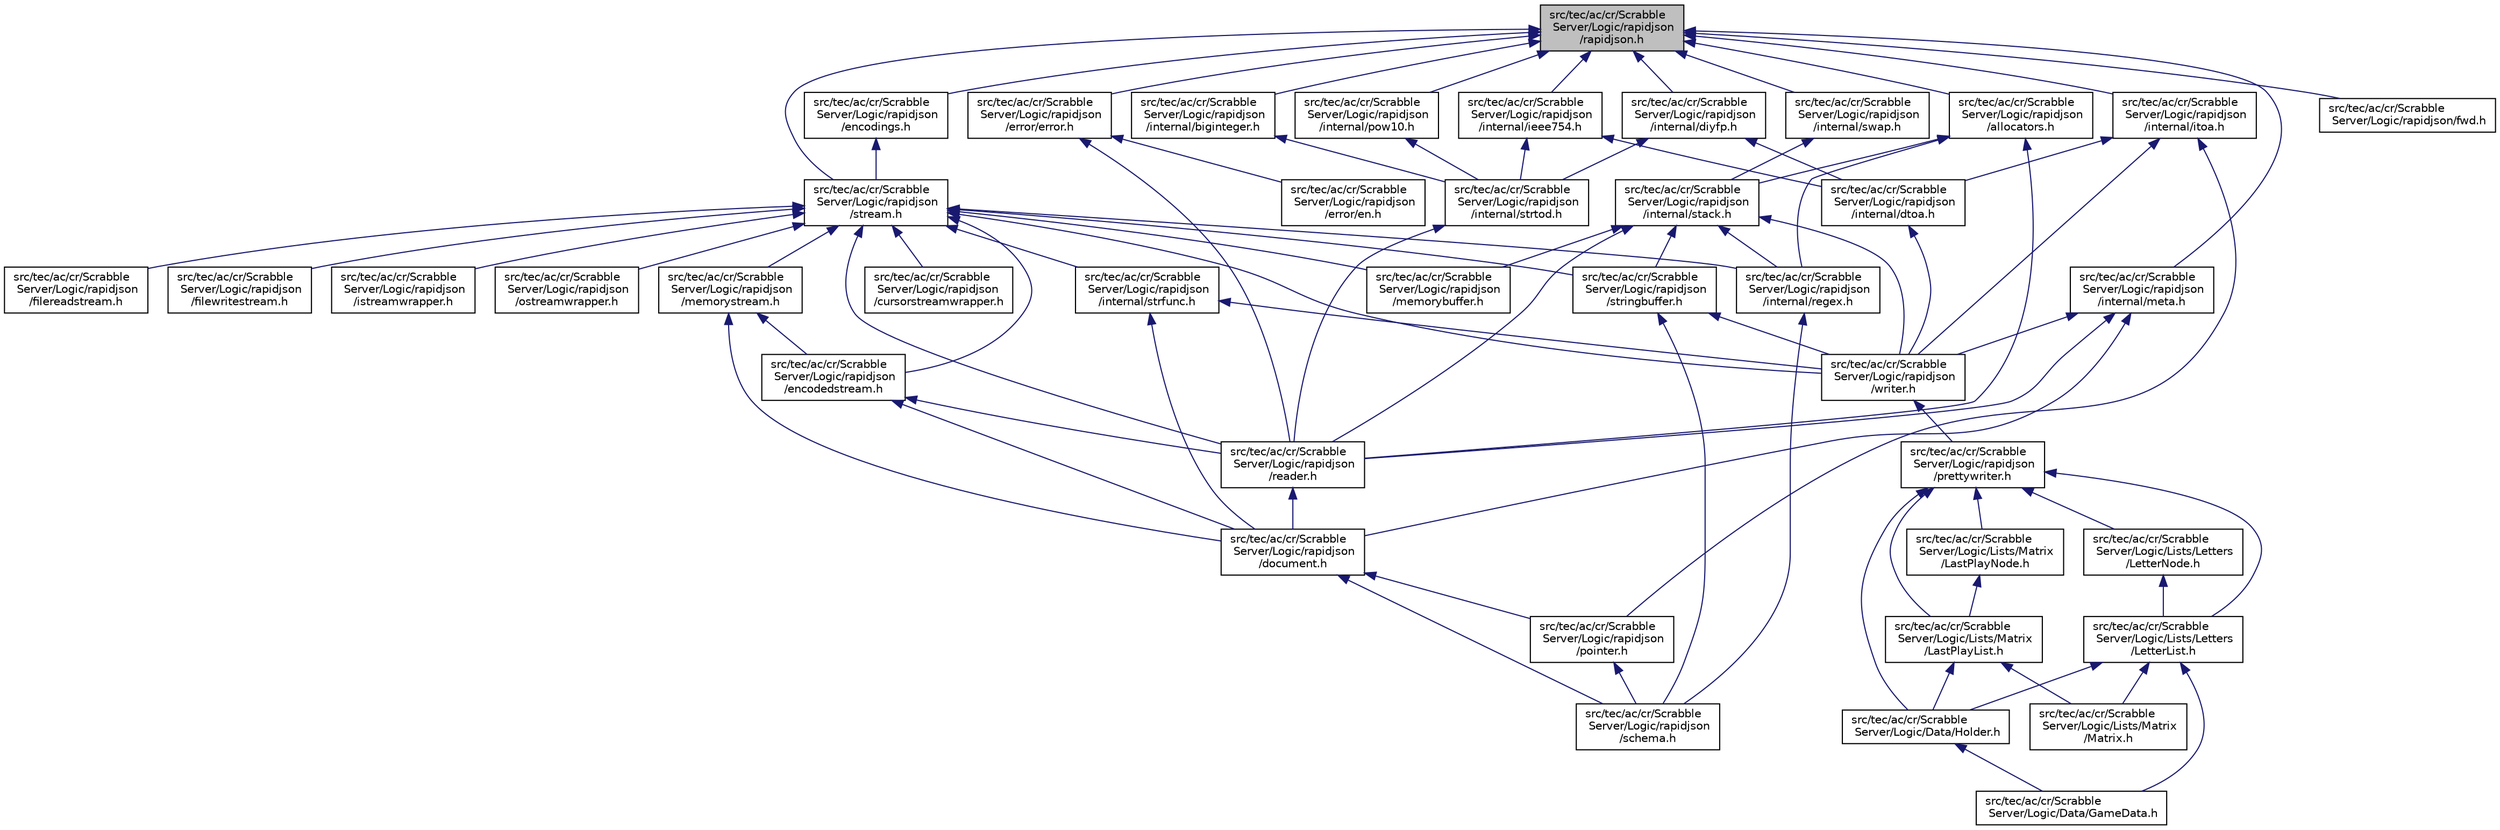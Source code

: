 digraph "src/tec/ac/cr/Scrabble Server/Logic/rapidjson/rapidjson.h"
{
  edge [fontname="Helvetica",fontsize="10",labelfontname="Helvetica",labelfontsize="10"];
  node [fontname="Helvetica",fontsize="10",shape=record];
  Node4 [label="src/tec/ac/cr/Scrabble\l Server/Logic/rapidjson\l/rapidjson.h",height=0.2,width=0.4,color="black", fillcolor="grey75", style="filled", fontcolor="black"];
  Node4 -> Node5 [dir="back",color="midnightblue",fontsize="10",style="solid",fontname="Helvetica"];
  Node5 [label="src/tec/ac/cr/Scrabble\l Server/Logic/rapidjson\l/stream.h",height=0.2,width=0.4,color="black", fillcolor="white", style="filled",URL="$stream_8h_source.html"];
  Node5 -> Node6 [dir="back",color="midnightblue",fontsize="10",style="solid",fontname="Helvetica"];
  Node6 [label="src/tec/ac/cr/Scrabble\l Server/Logic/rapidjson\l/writer.h",height=0.2,width=0.4,color="black", fillcolor="white", style="filled",URL="$writer_8h_source.html"];
  Node6 -> Node7 [dir="back",color="midnightblue",fontsize="10",style="solid",fontname="Helvetica"];
  Node7 [label="src/tec/ac/cr/Scrabble\l Server/Logic/rapidjson\l/prettywriter.h",height=0.2,width=0.4,color="black", fillcolor="white", style="filled",URL="$prettywriter_8h_source.html"];
  Node7 -> Node8 [dir="back",color="midnightblue",fontsize="10",style="solid",fontname="Helvetica"];
  Node8 [label="src/tec/ac/cr/Scrabble\l Server/Logic/Lists/Letters\l/LetterNode.h",height=0.2,width=0.4,color="black", fillcolor="white", style="filled",URL="$LetterNode_8h_source.html"];
  Node8 -> Node9 [dir="back",color="midnightblue",fontsize="10",style="solid",fontname="Helvetica"];
  Node9 [label="src/tec/ac/cr/Scrabble\l Server/Logic/Lists/Letters\l/LetterList.h",height=0.2,width=0.4,color="black", fillcolor="white", style="filled",URL="$LetterList_8h_source.html"];
  Node9 -> Node10 [dir="back",color="midnightblue",fontsize="10",style="solid",fontname="Helvetica"];
  Node10 [label="src/tec/ac/cr/Scrabble\l Server/Logic/Data/GameData.h",height=0.2,width=0.4,color="black", fillcolor="white", style="filled",URL="$GameData_8h_source.html"];
  Node9 -> Node11 [dir="back",color="midnightblue",fontsize="10",style="solid",fontname="Helvetica"];
  Node11 [label="src/tec/ac/cr/Scrabble\l Server/Logic/Data/Holder.h",height=0.2,width=0.4,color="black", fillcolor="white", style="filled",URL="$Holder_8h_source.html"];
  Node11 -> Node10 [dir="back",color="midnightblue",fontsize="10",style="solid",fontname="Helvetica"];
  Node9 -> Node12 [dir="back",color="midnightblue",fontsize="10",style="solid",fontname="Helvetica"];
  Node12 [label="src/tec/ac/cr/Scrabble\l Server/Logic/Lists/Matrix\l/Matrix.h",height=0.2,width=0.4,color="black", fillcolor="white", style="filled",URL="$Matrix_8h_source.html"];
  Node7 -> Node9 [dir="back",color="midnightblue",fontsize="10",style="solid",fontname="Helvetica"];
  Node7 -> Node11 [dir="back",color="midnightblue",fontsize="10",style="solid",fontname="Helvetica"];
  Node7 -> Node13 [dir="back",color="midnightblue",fontsize="10",style="solid",fontname="Helvetica"];
  Node13 [label="src/tec/ac/cr/Scrabble\l Server/Logic/Lists/Matrix\l/LastPlayNode.h",height=0.2,width=0.4,color="black", fillcolor="white", style="filled",URL="$LastPlayNode_8h_source.html"];
  Node13 -> Node14 [dir="back",color="midnightblue",fontsize="10",style="solid",fontname="Helvetica"];
  Node14 [label="src/tec/ac/cr/Scrabble\l Server/Logic/Lists/Matrix\l/LastPlayList.h",height=0.2,width=0.4,color="black", fillcolor="white", style="filled",URL="$LastPlayList_8h_source.html"];
  Node14 -> Node11 [dir="back",color="midnightblue",fontsize="10",style="solid",fontname="Helvetica"];
  Node14 -> Node12 [dir="back",color="midnightblue",fontsize="10",style="solid",fontname="Helvetica"];
  Node7 -> Node14 [dir="back",color="midnightblue",fontsize="10",style="solid",fontname="Helvetica"];
  Node5 -> Node15 [dir="back",color="midnightblue",fontsize="10",style="solid",fontname="Helvetica"];
  Node15 [label="src/tec/ac/cr/Scrabble\l Server/Logic/rapidjson\l/internal/strfunc.h",height=0.2,width=0.4,color="black", fillcolor="white", style="filled",URL="$strfunc_8h_source.html"];
  Node15 -> Node6 [dir="back",color="midnightblue",fontsize="10",style="solid",fontname="Helvetica"];
  Node15 -> Node16 [dir="back",color="midnightblue",fontsize="10",style="solid",fontname="Helvetica"];
  Node16 [label="src/tec/ac/cr/Scrabble\l Server/Logic/rapidjson\l/document.h",height=0.2,width=0.4,color="black", fillcolor="white", style="filled",URL="$document_8h.html"];
  Node16 -> Node17 [dir="back",color="midnightblue",fontsize="10",style="solid",fontname="Helvetica"];
  Node17 [label="src/tec/ac/cr/Scrabble\l Server/Logic/rapidjson\l/pointer.h",height=0.2,width=0.4,color="black", fillcolor="white", style="filled",URL="$pointer_8h_source.html"];
  Node17 -> Node18 [dir="back",color="midnightblue",fontsize="10",style="solid",fontname="Helvetica"];
  Node18 [label="src/tec/ac/cr/Scrabble\l Server/Logic/rapidjson\l/schema.h",height=0.2,width=0.4,color="black", fillcolor="white", style="filled",URL="$schema_8h_source.html"];
  Node16 -> Node18 [dir="back",color="midnightblue",fontsize="10",style="solid",fontname="Helvetica"];
  Node5 -> Node19 [dir="back",color="midnightblue",fontsize="10",style="solid",fontname="Helvetica"];
  Node19 [label="src/tec/ac/cr/Scrabble\l Server/Logic/rapidjson\l/stringbuffer.h",height=0.2,width=0.4,color="black", fillcolor="white", style="filled",URL="$stringbuffer_8h_source.html"];
  Node19 -> Node6 [dir="back",color="midnightblue",fontsize="10",style="solid",fontname="Helvetica"];
  Node19 -> Node18 [dir="back",color="midnightblue",fontsize="10",style="solid",fontname="Helvetica"];
  Node5 -> Node20 [dir="back",color="midnightblue",fontsize="10",style="solid",fontname="Helvetica"];
  Node20 [label="src/tec/ac/cr/Scrabble\l Server/Logic/rapidjson\l/reader.h",height=0.2,width=0.4,color="black", fillcolor="white", style="filled",URL="$reader_8h.html"];
  Node20 -> Node16 [dir="back",color="midnightblue",fontsize="10",style="solid",fontname="Helvetica"];
  Node5 -> Node21 [dir="back",color="midnightblue",fontsize="10",style="solid",fontname="Helvetica"];
  Node21 [label="src/tec/ac/cr/Scrabble\l Server/Logic/rapidjson\l/encodedstream.h",height=0.2,width=0.4,color="black", fillcolor="white", style="filled",URL="$encodedstream_8h_source.html"];
  Node21 -> Node20 [dir="back",color="midnightblue",fontsize="10",style="solid",fontname="Helvetica"];
  Node21 -> Node16 [dir="back",color="midnightblue",fontsize="10",style="solid",fontname="Helvetica"];
  Node5 -> Node22 [dir="back",color="midnightblue",fontsize="10",style="solid",fontname="Helvetica"];
  Node22 [label="src/tec/ac/cr/Scrabble\l Server/Logic/rapidjson\l/memorystream.h",height=0.2,width=0.4,color="black", fillcolor="white", style="filled",URL="$memorystream_8h_source.html"];
  Node22 -> Node21 [dir="back",color="midnightblue",fontsize="10",style="solid",fontname="Helvetica"];
  Node22 -> Node16 [dir="back",color="midnightblue",fontsize="10",style="solid",fontname="Helvetica"];
  Node5 -> Node23 [dir="back",color="midnightblue",fontsize="10",style="solid",fontname="Helvetica"];
  Node23 [label="src/tec/ac/cr/Scrabble\l Server/Logic/rapidjson\l/cursorstreamwrapper.h",height=0.2,width=0.4,color="black", fillcolor="white", style="filled",URL="$cursorstreamwrapper_8h_source.html"];
  Node5 -> Node24 [dir="back",color="midnightblue",fontsize="10",style="solid",fontname="Helvetica"];
  Node24 [label="src/tec/ac/cr/Scrabble\l Server/Logic/rapidjson\l/filereadstream.h",height=0.2,width=0.4,color="black", fillcolor="white", style="filled",URL="$filereadstream_8h_source.html"];
  Node5 -> Node25 [dir="back",color="midnightblue",fontsize="10",style="solid",fontname="Helvetica"];
  Node25 [label="src/tec/ac/cr/Scrabble\l Server/Logic/rapidjson\l/filewritestream.h",height=0.2,width=0.4,color="black", fillcolor="white", style="filled",URL="$filewritestream_8h_source.html"];
  Node5 -> Node26 [dir="back",color="midnightblue",fontsize="10",style="solid",fontname="Helvetica"];
  Node26 [label="src/tec/ac/cr/Scrabble\l Server/Logic/rapidjson\l/internal/regex.h",height=0.2,width=0.4,color="black", fillcolor="white", style="filled",URL="$regex_8h_source.html"];
  Node26 -> Node18 [dir="back",color="midnightblue",fontsize="10",style="solid",fontname="Helvetica"];
  Node5 -> Node27 [dir="back",color="midnightblue",fontsize="10",style="solid",fontname="Helvetica"];
  Node27 [label="src/tec/ac/cr/Scrabble\l Server/Logic/rapidjson\l/istreamwrapper.h",height=0.2,width=0.4,color="black", fillcolor="white", style="filled",URL="$istreamwrapper_8h_source.html"];
  Node5 -> Node28 [dir="back",color="midnightblue",fontsize="10",style="solid",fontname="Helvetica"];
  Node28 [label="src/tec/ac/cr/Scrabble\l Server/Logic/rapidjson\l/memorybuffer.h",height=0.2,width=0.4,color="black", fillcolor="white", style="filled",URL="$memorybuffer_8h_source.html"];
  Node5 -> Node29 [dir="back",color="midnightblue",fontsize="10",style="solid",fontname="Helvetica"];
  Node29 [label="src/tec/ac/cr/Scrabble\l Server/Logic/rapidjson\l/ostreamwrapper.h",height=0.2,width=0.4,color="black", fillcolor="white", style="filled",URL="$ostreamwrapper_8h_source.html"];
  Node4 -> Node30 [dir="back",color="midnightblue",fontsize="10",style="solid",fontname="Helvetica"];
  Node30 [label="src/tec/ac/cr/Scrabble\l Server/Logic/rapidjson\l/encodings.h",height=0.2,width=0.4,color="black", fillcolor="white", style="filled",URL="$encodings_8h_source.html"];
  Node30 -> Node5 [dir="back",color="midnightblue",fontsize="10",style="solid",fontname="Helvetica"];
  Node4 -> Node31 [dir="back",color="midnightblue",fontsize="10",style="solid",fontname="Helvetica"];
  Node31 [label="src/tec/ac/cr/Scrabble\l Server/Logic/rapidjson\l/internal/meta.h",height=0.2,width=0.4,color="black", fillcolor="white", style="filled",URL="$meta_8h_source.html"];
  Node31 -> Node6 [dir="back",color="midnightblue",fontsize="10",style="solid",fontname="Helvetica"];
  Node31 -> Node20 [dir="back",color="midnightblue",fontsize="10",style="solid",fontname="Helvetica"];
  Node31 -> Node16 [dir="back",color="midnightblue",fontsize="10",style="solid",fontname="Helvetica"];
  Node4 -> Node32 [dir="back",color="midnightblue",fontsize="10",style="solid",fontname="Helvetica"];
  Node32 [label="src/tec/ac/cr/Scrabble\l Server/Logic/rapidjson\l/allocators.h",height=0.2,width=0.4,color="black", fillcolor="white", style="filled",URL="$allocators_8h_source.html"];
  Node32 -> Node33 [dir="back",color="midnightblue",fontsize="10",style="solid",fontname="Helvetica"];
  Node33 [label="src/tec/ac/cr/Scrabble\l Server/Logic/rapidjson\l/internal/stack.h",height=0.2,width=0.4,color="black", fillcolor="white", style="filled",URL="$stack_8h_source.html"];
  Node33 -> Node6 [dir="back",color="midnightblue",fontsize="10",style="solid",fontname="Helvetica"];
  Node33 -> Node19 [dir="back",color="midnightblue",fontsize="10",style="solid",fontname="Helvetica"];
  Node33 -> Node20 [dir="back",color="midnightblue",fontsize="10",style="solid",fontname="Helvetica"];
  Node33 -> Node26 [dir="back",color="midnightblue",fontsize="10",style="solid",fontname="Helvetica"];
  Node33 -> Node28 [dir="back",color="midnightblue",fontsize="10",style="solid",fontname="Helvetica"];
  Node32 -> Node20 [dir="back",color="midnightblue",fontsize="10",style="solid",fontname="Helvetica"];
  Node32 -> Node26 [dir="back",color="midnightblue",fontsize="10",style="solid",fontname="Helvetica"];
  Node4 -> Node34 [dir="back",color="midnightblue",fontsize="10",style="solid",fontname="Helvetica"];
  Node34 [label="src/tec/ac/cr/Scrabble\l Server/Logic/rapidjson\l/internal/swap.h",height=0.2,width=0.4,color="black", fillcolor="white", style="filled",URL="$swap_8h_source.html"];
  Node34 -> Node33 [dir="back",color="midnightblue",fontsize="10",style="solid",fontname="Helvetica"];
  Node4 -> Node35 [dir="back",color="midnightblue",fontsize="10",style="solid",fontname="Helvetica"];
  Node35 [label="src/tec/ac/cr/Scrabble\l Server/Logic/rapidjson\l/internal/itoa.h",height=0.2,width=0.4,color="black", fillcolor="white", style="filled",URL="$itoa_8h_source.html"];
  Node35 -> Node36 [dir="back",color="midnightblue",fontsize="10",style="solid",fontname="Helvetica"];
  Node36 [label="src/tec/ac/cr/Scrabble\l Server/Logic/rapidjson\l/internal/dtoa.h",height=0.2,width=0.4,color="black", fillcolor="white", style="filled",URL="$dtoa_8h_source.html"];
  Node36 -> Node6 [dir="back",color="midnightblue",fontsize="10",style="solid",fontname="Helvetica"];
  Node35 -> Node6 [dir="back",color="midnightblue",fontsize="10",style="solid",fontname="Helvetica"];
  Node35 -> Node17 [dir="back",color="midnightblue",fontsize="10",style="solid",fontname="Helvetica"];
  Node4 -> Node37 [dir="back",color="midnightblue",fontsize="10",style="solid",fontname="Helvetica"];
  Node37 [label="src/tec/ac/cr/Scrabble\l Server/Logic/rapidjson\l/internal/diyfp.h",height=0.2,width=0.4,color="black", fillcolor="white", style="filled",URL="$diyfp_8h_source.html"];
  Node37 -> Node36 [dir="back",color="midnightblue",fontsize="10",style="solid",fontname="Helvetica"];
  Node37 -> Node38 [dir="back",color="midnightblue",fontsize="10",style="solid",fontname="Helvetica"];
  Node38 [label="src/tec/ac/cr/Scrabble\l Server/Logic/rapidjson\l/internal/strtod.h",height=0.2,width=0.4,color="black", fillcolor="white", style="filled",URL="$strtod_8h_source.html"];
  Node38 -> Node20 [dir="back",color="midnightblue",fontsize="10",style="solid",fontname="Helvetica"];
  Node4 -> Node39 [dir="back",color="midnightblue",fontsize="10",style="solid",fontname="Helvetica"];
  Node39 [label="src/tec/ac/cr/Scrabble\l Server/Logic/rapidjson\l/internal/ieee754.h",height=0.2,width=0.4,color="black", fillcolor="white", style="filled",URL="$ieee754_8h_source.html"];
  Node39 -> Node36 [dir="back",color="midnightblue",fontsize="10",style="solid",fontname="Helvetica"];
  Node39 -> Node38 [dir="back",color="midnightblue",fontsize="10",style="solid",fontname="Helvetica"];
  Node4 -> Node40 [dir="back",color="midnightblue",fontsize="10",style="solid",fontname="Helvetica"];
  Node40 [label="src/tec/ac/cr/Scrabble\l Server/Logic/rapidjson\l/internal/biginteger.h",height=0.2,width=0.4,color="black", fillcolor="white", style="filled",URL="$biginteger_8h_source.html"];
  Node40 -> Node38 [dir="back",color="midnightblue",fontsize="10",style="solid",fontname="Helvetica"];
  Node4 -> Node41 [dir="back",color="midnightblue",fontsize="10",style="solid",fontname="Helvetica"];
  Node41 [label="src/tec/ac/cr/Scrabble\l Server/Logic/rapidjson\l/internal/pow10.h",height=0.2,width=0.4,color="black", fillcolor="white", style="filled",URL="$pow10_8h_source.html"];
  Node41 -> Node38 [dir="back",color="midnightblue",fontsize="10",style="solid",fontname="Helvetica"];
  Node4 -> Node42 [dir="back",color="midnightblue",fontsize="10",style="solid",fontname="Helvetica"];
  Node42 [label="src/tec/ac/cr/Scrabble\l Server/Logic/rapidjson\l/error/error.h",height=0.2,width=0.4,color="black", fillcolor="white", style="filled",URL="$error_8h.html"];
  Node42 -> Node20 [dir="back",color="midnightblue",fontsize="10",style="solid",fontname="Helvetica"];
  Node42 -> Node43 [dir="back",color="midnightblue",fontsize="10",style="solid",fontname="Helvetica"];
  Node43 [label="src/tec/ac/cr/Scrabble\l Server/Logic/rapidjson\l/error/en.h",height=0.2,width=0.4,color="black", fillcolor="white", style="filled",URL="$en_8h_source.html"];
  Node4 -> Node44 [dir="back",color="midnightblue",fontsize="10",style="solid",fontname="Helvetica"];
  Node44 [label="src/tec/ac/cr/Scrabble\l Server/Logic/rapidjson/fwd.h",height=0.2,width=0.4,color="black", fillcolor="white", style="filled",URL="$fwd_8h_source.html"];
}
